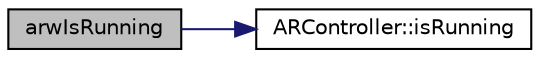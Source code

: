 digraph "arwIsRunning"
{
 // INTERACTIVE_SVG=YES
  edge [fontname="Helvetica",fontsize="10",labelfontname="Helvetica",labelfontsize="10"];
  node [fontname="Helvetica",fontsize="10",shape=record];
  rankdir="LR";
  Node1 [label="arwIsRunning",height=0.2,width=0.4,color="black", fillcolor="grey75", style="filled", fontcolor="black"];
  Node1 -> Node2 [color="midnightblue",fontsize="10",style="solid",fontname="Helvetica"];
  Node2 [label="ARController::isRunning",height=0.2,width=0.4,color="black", fillcolor="white", style="filled",URL="$class_a_r_controller.html#a5f83904a7c899ebb9b178c183d413d23",tooltip="Returns true if video capture and tracking is running. "];
}
